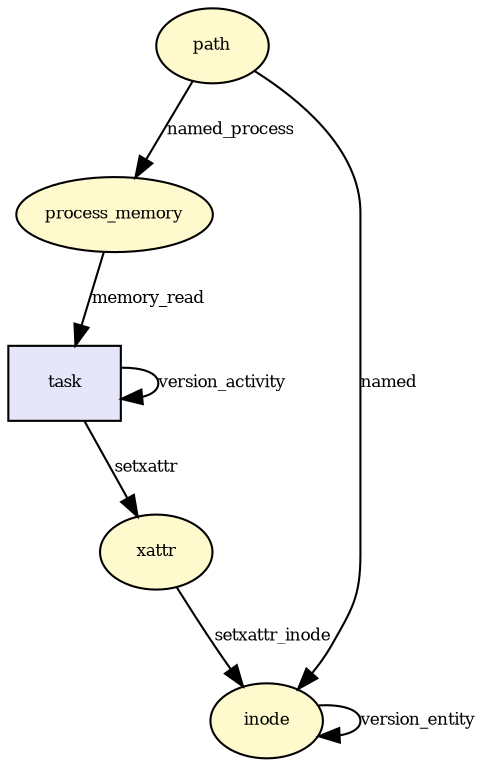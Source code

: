 digraph RGL__DirectedAdjacencyGraph {path[fontsize = 8,label = "path",shape = ellipse, fillcolor="#fffacd", style = filled]

process_memory[fontsize = 8,label = "process_memory",shape = ellipse, fillcolor="#fffacd", style = filled]

path -> process_memory[fontsize = 8,label = "named_process"]

inode[fontsize = 8,label = "inode",shape = ellipse, fillcolor="#fffacd", style = filled]

path -> inode[fontsize = 8,label = "named"]

task[fontsize = 8,label = "task",shape = rectangle, fillcolor="#e6e6fa", style = filled]

process_memory -> task[fontsize = 8,label = "memory_read"]

xattr[fontsize = 8,label = "xattr",shape = ellipse, fillcolor="#fffacd", style = filled]

task -> xattr[fontsize = 8,label = "setxattr"]

xattr -> inode[fontsize = 8,label = "setxattr_inode"]

task -> task[fontsize = 8,label = "version_activity"]

inode -> inode[fontsize = 8,label = "version_entity"]

}